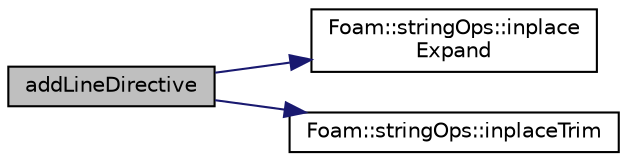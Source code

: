 digraph "addLineDirective"
{
  bgcolor="transparent";
  edge [fontname="Helvetica",fontsize="10",labelfontname="Helvetica",labelfontsize="10"];
  node [fontname="Helvetica",fontsize="10",shape=record];
  rankdir="LR";
  Node1 [label="addLineDirective",height=0.2,width=0.4,color="black", fillcolor="grey75", style="filled" fontcolor="black"];
  Node1 -> Node2 [color="midnightblue",fontsize="10",style="solid",fontname="Helvetica"];
  Node2 [label="Foam::stringOps::inplace\lExpand",height=0.2,width=0.4,color="black",URL="$namespaceFoam_1_1stringOps.html#aa3b3d1ca2552478c748a60134aca3135",tooltip="Inplace expand occurrences of variables according to the mapping. Does not use environment values..."];
  Node1 -> Node3 [color="midnightblue",fontsize="10",style="solid",fontname="Helvetica"];
  Node3 [label="Foam::stringOps::inplaceTrim",height=0.2,width=0.4,color="black",URL="$namespaceFoam_1_1stringOps.html#aba441a4674a5b69db26b7248cdbcbdba",tooltip="Trim leading and trailing whitespace inplace. "];
}

